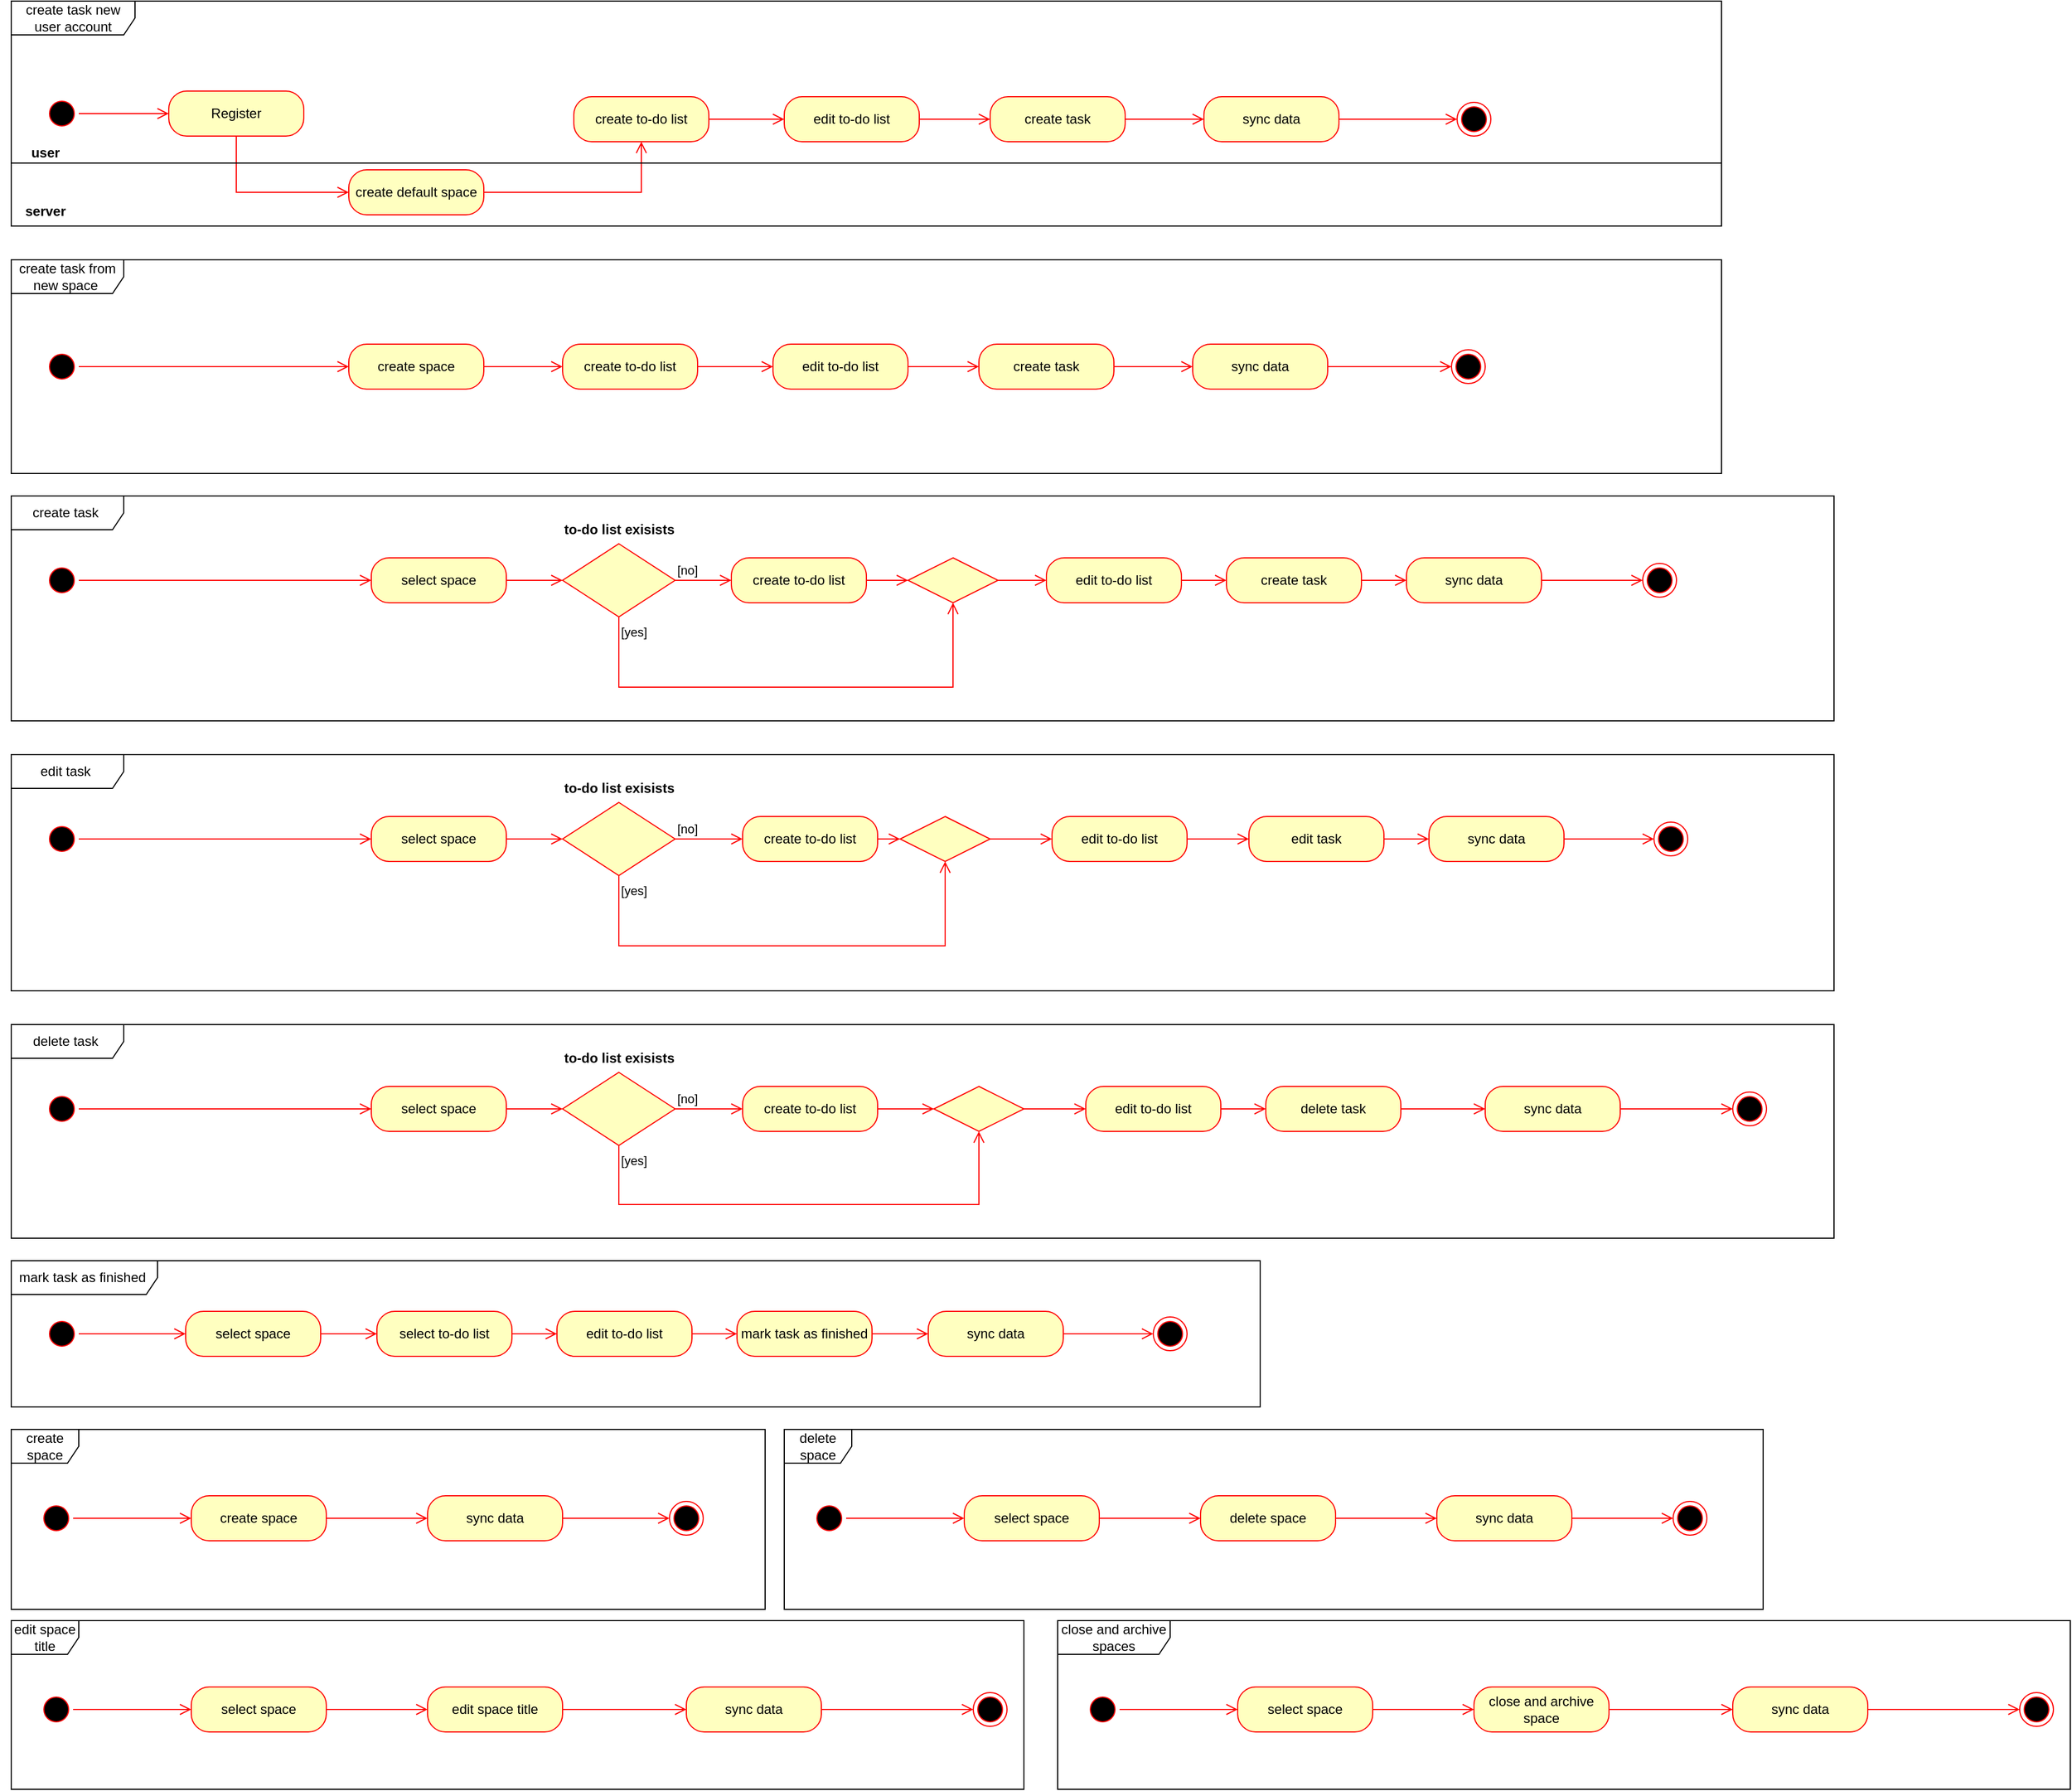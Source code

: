 <mxfile version="22.1.5" type="device">
  <diagram id="Yg31Is1OvJvXWX4YdHvi" name="Seite-2">
    <mxGraphModel dx="1660" dy="768" grid="1" gridSize="10" guides="1" tooltips="1" connect="1" arrows="1" fold="1" page="1" pageScale="1" pageWidth="2336" pageHeight="1654" math="0" shadow="0">
      <root>
        <mxCell id="0" />
        <mxCell id="1" parent="0" />
        <mxCell id="HEdpV7chVjDefoVxhcOi-1" value="" style="ellipse;html=1;shape=startState;fillColor=#000000;strokeColor=#ff0000;" vertex="1" parent="1">
          <mxGeometry x="40" y="95" width="30" height="30" as="geometry" />
        </mxCell>
        <mxCell id="HEdpV7chVjDefoVxhcOi-2" value="" style="edgeStyle=orthogonalEdgeStyle;html=1;verticalAlign=bottom;endArrow=open;endSize=8;strokeColor=#ff0000;rounded=0;" edge="1" source="HEdpV7chVjDefoVxhcOi-1" parent="1" target="HEdpV7chVjDefoVxhcOi-3">
          <mxGeometry relative="1" as="geometry">
            <mxPoint x="160" y="115" as="targetPoint" />
          </mxGeometry>
        </mxCell>
        <mxCell id="HEdpV7chVjDefoVxhcOi-3" value="Register" style="rounded=1;whiteSpace=wrap;html=1;arcSize=40;fontColor=#000000;fillColor=#ffffc0;strokeColor=#ff0000;" vertex="1" parent="1">
          <mxGeometry x="150" y="90" width="120" height="40" as="geometry" />
        </mxCell>
        <mxCell id="HEdpV7chVjDefoVxhcOi-4" value="" style="edgeStyle=orthogonalEdgeStyle;html=1;verticalAlign=bottom;endArrow=open;endSize=8;strokeColor=#ff0000;rounded=0;" edge="1" source="HEdpV7chVjDefoVxhcOi-3" parent="1" target="HEdpV7chVjDefoVxhcOi-5">
          <mxGeometry relative="1" as="geometry">
            <mxPoint x="240" y="200" as="targetPoint" />
            <Array as="points">
              <mxPoint x="210" y="180" />
            </Array>
          </mxGeometry>
        </mxCell>
        <mxCell id="HEdpV7chVjDefoVxhcOi-5" value="create default space" style="rounded=1;whiteSpace=wrap;html=1;arcSize=40;fontColor=#000000;fillColor=#ffffc0;strokeColor=#ff0000;" vertex="1" parent="1">
          <mxGeometry x="310" y="160" width="120" height="40" as="geometry" />
        </mxCell>
        <mxCell id="HEdpV7chVjDefoVxhcOi-6" value="" style="edgeStyle=orthogonalEdgeStyle;html=1;verticalAlign=bottom;endArrow=open;endSize=8;strokeColor=#ff0000;rounded=0;" edge="1" source="HEdpV7chVjDefoVxhcOi-5" parent="1" target="HEdpV7chVjDefoVxhcOi-7">
          <mxGeometry relative="1" as="geometry">
            <mxPoint x="430" y="195" as="targetPoint" />
          </mxGeometry>
        </mxCell>
        <mxCell id="HEdpV7chVjDefoVxhcOi-7" value="create to-do list" style="rounded=1;whiteSpace=wrap;html=1;arcSize=40;fontColor=#000000;fillColor=#ffffc0;strokeColor=#ff0000;" vertex="1" parent="1">
          <mxGeometry x="510" y="95" width="120" height="40" as="geometry" />
        </mxCell>
        <mxCell id="HEdpV7chVjDefoVxhcOi-8" value="" style="edgeStyle=orthogonalEdgeStyle;html=1;verticalAlign=bottom;endArrow=open;endSize=8;strokeColor=#ff0000;rounded=0;" edge="1" source="HEdpV7chVjDefoVxhcOi-7" parent="1" target="HEdpV7chVjDefoVxhcOi-9">
          <mxGeometry relative="1" as="geometry">
            <mxPoint x="670" y="115" as="targetPoint" />
          </mxGeometry>
        </mxCell>
        <mxCell id="HEdpV7chVjDefoVxhcOi-9" value="edit to-do list" style="rounded=1;whiteSpace=wrap;html=1;arcSize=40;fontColor=#000000;fillColor=#ffffc0;strokeColor=#ff0000;" vertex="1" parent="1">
          <mxGeometry x="697" y="95" width="120" height="40" as="geometry" />
        </mxCell>
        <mxCell id="HEdpV7chVjDefoVxhcOi-10" value="" style="edgeStyle=orthogonalEdgeStyle;html=1;verticalAlign=bottom;endArrow=open;endSize=8;strokeColor=#ff0000;rounded=0;" edge="1" source="HEdpV7chVjDefoVxhcOi-9" parent="1" target="HEdpV7chVjDefoVxhcOi-19">
          <mxGeometry relative="1" as="geometry">
            <mxPoint x="1000" y="115" as="targetPoint" />
          </mxGeometry>
        </mxCell>
        <mxCell id="HEdpV7chVjDefoVxhcOi-19" value="create task" style="rounded=1;whiteSpace=wrap;html=1;arcSize=40;fontColor=#000000;fillColor=#ffffc0;strokeColor=#ff0000;" vertex="1" parent="1">
          <mxGeometry x="880" y="95" width="120" height="40" as="geometry" />
        </mxCell>
        <mxCell id="HEdpV7chVjDefoVxhcOi-20" value="" style="edgeStyle=orthogonalEdgeStyle;html=1;verticalAlign=bottom;endArrow=open;endSize=8;strokeColor=#ff0000;rounded=0;" edge="1" source="HEdpV7chVjDefoVxhcOi-19" parent="1" target="HEdpV7chVjDefoVxhcOi-22">
          <mxGeometry relative="1" as="geometry">
            <mxPoint x="1040" y="350" as="targetPoint" />
          </mxGeometry>
        </mxCell>
        <mxCell id="HEdpV7chVjDefoVxhcOi-22" value="sync data" style="rounded=1;whiteSpace=wrap;html=1;arcSize=40;fontColor=#000000;fillColor=#ffffc0;strokeColor=#ff0000;" vertex="1" parent="1">
          <mxGeometry x="1070" y="95" width="120" height="40" as="geometry" />
        </mxCell>
        <mxCell id="HEdpV7chVjDefoVxhcOi-23" value="" style="edgeStyle=orthogonalEdgeStyle;html=1;verticalAlign=bottom;endArrow=open;endSize=8;strokeColor=#ff0000;rounded=0;" edge="1" source="HEdpV7chVjDefoVxhcOi-22" parent="1" target="HEdpV7chVjDefoVxhcOi-26">
          <mxGeometry relative="1" as="geometry">
            <mxPoint x="1250" y="115" as="targetPoint" />
          </mxGeometry>
        </mxCell>
        <mxCell id="HEdpV7chVjDefoVxhcOi-26" value="" style="ellipse;html=1;shape=endState;fillColor=#000000;strokeColor=#ff0000;" vertex="1" parent="1">
          <mxGeometry x="1295" y="100" width="30" height="30" as="geometry" />
        </mxCell>
        <mxCell id="HEdpV7chVjDefoVxhcOi-27" value="create task new user account" style="shape=umlFrame;whiteSpace=wrap;html=1;pointerEvents=0;width=110;height=30;" vertex="1" parent="1">
          <mxGeometry x="10" y="10" width="1520" height="200" as="geometry" />
        </mxCell>
        <mxCell id="HEdpV7chVjDefoVxhcOi-28" value="" style="ellipse;html=1;shape=startState;fillColor=#000000;strokeColor=#ff0000;" vertex="1" parent="1">
          <mxGeometry x="40" y="320" width="30" height="30" as="geometry" />
        </mxCell>
        <mxCell id="HEdpV7chVjDefoVxhcOi-29" value="" style="edgeStyle=orthogonalEdgeStyle;html=1;verticalAlign=bottom;endArrow=open;endSize=8;strokeColor=#ff0000;rounded=0;" edge="1" source="HEdpV7chVjDefoVxhcOi-28" parent="1" target="HEdpV7chVjDefoVxhcOi-32">
          <mxGeometry relative="1" as="geometry">
            <mxPoint x="140" y="335" as="targetPoint" />
          </mxGeometry>
        </mxCell>
        <mxCell id="HEdpV7chVjDefoVxhcOi-32" value="create space" style="rounded=1;whiteSpace=wrap;html=1;arcSize=40;fontColor=#000000;fillColor=#ffffc0;strokeColor=#ff0000;" vertex="1" parent="1">
          <mxGeometry x="310" y="315" width="120" height="40" as="geometry" />
        </mxCell>
        <mxCell id="HEdpV7chVjDefoVxhcOi-33" value="" style="edgeStyle=orthogonalEdgeStyle;html=1;verticalAlign=bottom;endArrow=open;endSize=8;strokeColor=#ff0000;rounded=0;" edge="1" source="HEdpV7chVjDefoVxhcOi-32" parent="1" target="HEdpV7chVjDefoVxhcOi-34">
          <mxGeometry relative="1" as="geometry">
            <mxPoint x="370" y="415" as="targetPoint" />
          </mxGeometry>
        </mxCell>
        <mxCell id="HEdpV7chVjDefoVxhcOi-34" value="create to-do list" style="rounded=1;whiteSpace=wrap;html=1;arcSize=40;fontColor=#000000;fillColor=#ffffc0;strokeColor=#ff0000;" vertex="1" parent="1">
          <mxGeometry x="500" y="315" width="120" height="40" as="geometry" />
        </mxCell>
        <mxCell id="HEdpV7chVjDefoVxhcOi-35" value="" style="edgeStyle=orthogonalEdgeStyle;html=1;verticalAlign=bottom;endArrow=open;endSize=8;strokeColor=#ff0000;rounded=0;" edge="1" parent="1" source="HEdpV7chVjDefoVxhcOi-34" target="HEdpV7chVjDefoVxhcOi-36">
          <mxGeometry relative="1" as="geometry">
            <mxPoint x="660" y="335" as="targetPoint" />
          </mxGeometry>
        </mxCell>
        <mxCell id="HEdpV7chVjDefoVxhcOi-36" value="edit to-do list" style="rounded=1;whiteSpace=wrap;html=1;arcSize=40;fontColor=#000000;fillColor=#ffffc0;strokeColor=#ff0000;" vertex="1" parent="1">
          <mxGeometry x="687" y="315" width="120" height="40" as="geometry" />
        </mxCell>
        <mxCell id="HEdpV7chVjDefoVxhcOi-37" value="" style="edgeStyle=orthogonalEdgeStyle;html=1;verticalAlign=bottom;endArrow=open;endSize=8;strokeColor=#ff0000;rounded=0;" edge="1" parent="1" source="HEdpV7chVjDefoVxhcOi-36" target="HEdpV7chVjDefoVxhcOi-38">
          <mxGeometry relative="1" as="geometry">
            <mxPoint x="990" y="335" as="targetPoint" />
          </mxGeometry>
        </mxCell>
        <mxCell id="HEdpV7chVjDefoVxhcOi-38" value="create task" style="rounded=1;whiteSpace=wrap;html=1;arcSize=40;fontColor=#000000;fillColor=#ffffc0;strokeColor=#ff0000;" vertex="1" parent="1">
          <mxGeometry x="870" y="315" width="120" height="40" as="geometry" />
        </mxCell>
        <mxCell id="HEdpV7chVjDefoVxhcOi-39" value="" style="edgeStyle=orthogonalEdgeStyle;html=1;verticalAlign=bottom;endArrow=open;endSize=8;strokeColor=#ff0000;rounded=0;" edge="1" parent="1" source="HEdpV7chVjDefoVxhcOi-38" target="HEdpV7chVjDefoVxhcOi-40">
          <mxGeometry relative="1" as="geometry">
            <mxPoint x="1030" y="570" as="targetPoint" />
          </mxGeometry>
        </mxCell>
        <mxCell id="HEdpV7chVjDefoVxhcOi-40" value="sync data" style="rounded=1;whiteSpace=wrap;html=1;arcSize=40;fontColor=#000000;fillColor=#ffffc0;strokeColor=#ff0000;" vertex="1" parent="1">
          <mxGeometry x="1060" y="315" width="120" height="40" as="geometry" />
        </mxCell>
        <mxCell id="HEdpV7chVjDefoVxhcOi-41" value="" style="edgeStyle=orthogonalEdgeStyle;html=1;verticalAlign=bottom;endArrow=open;endSize=8;strokeColor=#ff0000;rounded=0;" edge="1" parent="1" source="HEdpV7chVjDefoVxhcOi-40" target="HEdpV7chVjDefoVxhcOi-44">
          <mxGeometry relative="1" as="geometry">
            <mxPoint x="1240" y="335" as="targetPoint" />
          </mxGeometry>
        </mxCell>
        <mxCell id="HEdpV7chVjDefoVxhcOi-44" value="" style="ellipse;html=1;shape=endState;fillColor=#000000;strokeColor=#ff0000;" vertex="1" parent="1">
          <mxGeometry x="1290" y="320" width="30" height="30" as="geometry" />
        </mxCell>
        <mxCell id="HEdpV7chVjDefoVxhcOi-45" value="create task from new space&amp;nbsp;" style="shape=umlFrame;whiteSpace=wrap;html=1;pointerEvents=0;width=100;height=30;" vertex="1" parent="1">
          <mxGeometry x="10" y="240" width="1520" height="190" as="geometry" />
        </mxCell>
        <mxCell id="HEdpV7chVjDefoVxhcOi-46" value="" style="ellipse;html=1;shape=startState;fillColor=#000000;strokeColor=#ff0000;" vertex="1" parent="1">
          <mxGeometry x="40" y="510" width="30" height="30" as="geometry" />
        </mxCell>
        <mxCell id="HEdpV7chVjDefoVxhcOi-47" value="" style="edgeStyle=orthogonalEdgeStyle;html=1;verticalAlign=bottom;endArrow=open;endSize=8;strokeColor=#ff0000;rounded=0;" edge="1" source="HEdpV7chVjDefoVxhcOi-46" parent="1" target="HEdpV7chVjDefoVxhcOi-50">
          <mxGeometry relative="1" as="geometry">
            <mxPoint x="140" y="525" as="targetPoint" />
          </mxGeometry>
        </mxCell>
        <mxCell id="HEdpV7chVjDefoVxhcOi-50" value="select space" style="rounded=1;whiteSpace=wrap;html=1;arcSize=40;fontColor=#000000;fillColor=#ffffc0;strokeColor=#ff0000;" vertex="1" parent="1">
          <mxGeometry x="330" y="505" width="120" height="40" as="geometry" />
        </mxCell>
        <mxCell id="HEdpV7chVjDefoVxhcOi-51" value="" style="edgeStyle=orthogonalEdgeStyle;html=1;verticalAlign=bottom;endArrow=open;endSize=8;strokeColor=#ff0000;rounded=0;" edge="1" source="HEdpV7chVjDefoVxhcOi-50" parent="1" target="HEdpV7chVjDefoVxhcOi-54">
          <mxGeometry relative="1" as="geometry">
            <mxPoint x="470" y="600" as="targetPoint" />
          </mxGeometry>
        </mxCell>
        <mxCell id="HEdpV7chVjDefoVxhcOi-54" value="" style="rhombus;whiteSpace=wrap;html=1;fontColor=#000000;fillColor=#ffffc0;strokeColor=#ff0000;" vertex="1" parent="1">
          <mxGeometry x="500" y="492.5" width="100" height="65" as="geometry" />
        </mxCell>
        <mxCell id="HEdpV7chVjDefoVxhcOi-55" value="[no]" style="edgeStyle=orthogonalEdgeStyle;html=1;align=left;verticalAlign=bottom;endArrow=open;endSize=8;strokeColor=#ff0000;rounded=0;" edge="1" source="HEdpV7chVjDefoVxhcOi-54" parent="1" target="HEdpV7chVjDefoVxhcOi-57">
          <mxGeometry x="-1" relative="1" as="geometry">
            <mxPoint x="790" y="542.5" as="targetPoint" />
          </mxGeometry>
        </mxCell>
        <mxCell id="HEdpV7chVjDefoVxhcOi-56" value="[yes]" style="edgeStyle=orthogonalEdgeStyle;html=1;align=left;verticalAlign=top;endArrow=open;endSize=8;strokeColor=#ff0000;rounded=0;" edge="1" source="HEdpV7chVjDefoVxhcOi-54" parent="1" target="HEdpV7chVjDefoVxhcOi-257">
          <mxGeometry x="-1" relative="1" as="geometry">
            <mxPoint x="560" y="690" as="targetPoint" />
            <Array as="points">
              <mxPoint x="550" y="620" />
              <mxPoint x="847" y="620" />
            </Array>
          </mxGeometry>
        </mxCell>
        <mxCell id="HEdpV7chVjDefoVxhcOi-57" value="create to-do list" style="rounded=1;whiteSpace=wrap;html=1;arcSize=40;fontColor=#000000;fillColor=#ffffc0;strokeColor=#ff0000;" vertex="1" parent="1">
          <mxGeometry x="650" y="505" width="120" height="40" as="geometry" />
        </mxCell>
        <mxCell id="HEdpV7chVjDefoVxhcOi-58" value="" style="edgeStyle=orthogonalEdgeStyle;html=1;verticalAlign=bottom;endArrow=open;endSize=8;strokeColor=#ff0000;rounded=0;" edge="1" source="HEdpV7chVjDefoVxhcOi-57" parent="1" target="HEdpV7chVjDefoVxhcOi-257">
          <mxGeometry relative="1" as="geometry">
            <mxPoint x="900" y="612.5" as="targetPoint" />
          </mxGeometry>
        </mxCell>
        <mxCell id="HEdpV7chVjDefoVxhcOi-59" value="edit to-do list" style="rounded=1;whiteSpace=wrap;html=1;arcSize=40;fontColor=#000000;fillColor=#ffffc0;strokeColor=#ff0000;" vertex="1" parent="1">
          <mxGeometry x="930" y="505" width="120" height="40" as="geometry" />
        </mxCell>
        <mxCell id="HEdpV7chVjDefoVxhcOi-60" value="" style="edgeStyle=orthogonalEdgeStyle;html=1;verticalAlign=bottom;endArrow=open;endSize=8;strokeColor=#ff0000;rounded=0;" edge="1" parent="1" source="HEdpV7chVjDefoVxhcOi-59" target="HEdpV7chVjDefoVxhcOi-61">
          <mxGeometry relative="1" as="geometry">
            <mxPoint x="1133" y="525" as="targetPoint" />
          </mxGeometry>
        </mxCell>
        <mxCell id="HEdpV7chVjDefoVxhcOi-61" value="create task" style="rounded=1;whiteSpace=wrap;html=1;arcSize=40;fontColor=#000000;fillColor=#ffffc0;strokeColor=#ff0000;" vertex="1" parent="1">
          <mxGeometry x="1090" y="505" width="120" height="40" as="geometry" />
        </mxCell>
        <mxCell id="HEdpV7chVjDefoVxhcOi-62" value="" style="edgeStyle=orthogonalEdgeStyle;html=1;verticalAlign=bottom;endArrow=open;endSize=8;strokeColor=#ff0000;rounded=0;" edge="1" parent="1" source="HEdpV7chVjDefoVxhcOi-61" target="HEdpV7chVjDefoVxhcOi-63">
          <mxGeometry relative="1" as="geometry">
            <mxPoint x="1140" y="525" as="targetPoint" />
          </mxGeometry>
        </mxCell>
        <mxCell id="HEdpV7chVjDefoVxhcOi-63" value="sync data" style="rounded=1;whiteSpace=wrap;html=1;arcSize=40;fontColor=#000000;fillColor=#ffffc0;strokeColor=#ff0000;" vertex="1" parent="1">
          <mxGeometry x="1250" y="505" width="120" height="40" as="geometry" />
        </mxCell>
        <mxCell id="HEdpV7chVjDefoVxhcOi-64" value="" style="edgeStyle=orthogonalEdgeStyle;html=1;verticalAlign=bottom;endArrow=open;endSize=8;strokeColor=#ff0000;rounded=0;" edge="1" parent="1" source="HEdpV7chVjDefoVxhcOi-63" target="HEdpV7chVjDefoVxhcOi-67">
          <mxGeometry relative="1" as="geometry">
            <mxPoint x="1420" y="525" as="targetPoint" />
          </mxGeometry>
        </mxCell>
        <mxCell id="HEdpV7chVjDefoVxhcOi-67" value="" style="ellipse;html=1;shape=endState;fillColor=#000000;strokeColor=#ff0000;" vertex="1" parent="1">
          <mxGeometry x="1460" y="510" width="30" height="30" as="geometry" />
        </mxCell>
        <mxCell id="HEdpV7chVjDefoVxhcOi-76" value="create task&amp;nbsp;" style="shape=umlFrame;whiteSpace=wrap;html=1;pointerEvents=0;width=100;height=30;" vertex="1" parent="1">
          <mxGeometry x="10" y="450" width="1620" height="200" as="geometry" />
        </mxCell>
        <mxCell id="HEdpV7chVjDefoVxhcOi-104" value="" style="ellipse;html=1;shape=startState;fillColor=#000000;strokeColor=#ff0000;" vertex="1" parent="1">
          <mxGeometry x="40" y="740" width="30" height="30" as="geometry" />
        </mxCell>
        <mxCell id="HEdpV7chVjDefoVxhcOi-105" value="" style="edgeStyle=orthogonalEdgeStyle;html=1;verticalAlign=bottom;endArrow=open;endSize=8;strokeColor=#ff0000;rounded=0;" edge="1" parent="1" source="HEdpV7chVjDefoVxhcOi-104" target="HEdpV7chVjDefoVxhcOi-108">
          <mxGeometry relative="1" as="geometry">
            <mxPoint x="140" y="755" as="targetPoint" />
          </mxGeometry>
        </mxCell>
        <mxCell id="HEdpV7chVjDefoVxhcOi-108" value="select space" style="rounded=1;whiteSpace=wrap;html=1;arcSize=40;fontColor=#000000;fillColor=#ffffc0;strokeColor=#ff0000;" vertex="1" parent="1">
          <mxGeometry x="330" y="735" width="120" height="40" as="geometry" />
        </mxCell>
        <mxCell id="HEdpV7chVjDefoVxhcOi-109" value="" style="edgeStyle=orthogonalEdgeStyle;html=1;verticalAlign=bottom;endArrow=open;endSize=8;strokeColor=#ff0000;rounded=0;" edge="1" parent="1" source="HEdpV7chVjDefoVxhcOi-108" target="HEdpV7chVjDefoVxhcOi-110">
          <mxGeometry relative="1" as="geometry">
            <mxPoint x="470" y="830" as="targetPoint" />
          </mxGeometry>
        </mxCell>
        <mxCell id="HEdpV7chVjDefoVxhcOi-110" value="" style="rhombus;whiteSpace=wrap;html=1;fontColor=#000000;fillColor=#ffffc0;strokeColor=#ff0000;" vertex="1" parent="1">
          <mxGeometry x="500" y="722.5" width="100" height="65" as="geometry" />
        </mxCell>
        <mxCell id="HEdpV7chVjDefoVxhcOi-111" value="[no]" style="edgeStyle=orthogonalEdgeStyle;html=1;align=left;verticalAlign=bottom;endArrow=open;endSize=8;strokeColor=#ff0000;rounded=0;" edge="1" parent="1" source="HEdpV7chVjDefoVxhcOi-110" target="HEdpV7chVjDefoVxhcOi-113">
          <mxGeometry x="-1" relative="1" as="geometry">
            <mxPoint x="790" y="772.5" as="targetPoint" />
          </mxGeometry>
        </mxCell>
        <mxCell id="HEdpV7chVjDefoVxhcOi-112" value="[yes]" style="edgeStyle=orthogonalEdgeStyle;html=1;align=left;verticalAlign=top;endArrow=open;endSize=8;strokeColor=#ff0000;rounded=0;" edge="1" parent="1" source="HEdpV7chVjDefoVxhcOi-110" target="HEdpV7chVjDefoVxhcOi-256">
          <mxGeometry x="-1" relative="1" as="geometry">
            <mxPoint x="830" y="870" as="targetPoint" />
            <Array as="points">
              <mxPoint x="550" y="850" />
              <mxPoint x="840" y="850" />
            </Array>
          </mxGeometry>
        </mxCell>
        <mxCell id="HEdpV7chVjDefoVxhcOi-113" value="create to-do list" style="rounded=1;whiteSpace=wrap;html=1;arcSize=40;fontColor=#000000;fillColor=#ffffc0;strokeColor=#ff0000;" vertex="1" parent="1">
          <mxGeometry x="660" y="735" width="120" height="40" as="geometry" />
        </mxCell>
        <mxCell id="HEdpV7chVjDefoVxhcOi-114" value="" style="edgeStyle=orthogonalEdgeStyle;html=1;verticalAlign=bottom;endArrow=open;endSize=8;strokeColor=#ff0000;rounded=0;" edge="1" parent="1" source="HEdpV7chVjDefoVxhcOi-113" target="HEdpV7chVjDefoVxhcOi-256">
          <mxGeometry relative="1" as="geometry">
            <mxPoint x="900" y="842.5" as="targetPoint" />
          </mxGeometry>
        </mxCell>
        <mxCell id="HEdpV7chVjDefoVxhcOi-115" value="edit to-do list" style="rounded=1;whiteSpace=wrap;html=1;arcSize=40;fontColor=#000000;fillColor=#ffffc0;strokeColor=#ff0000;" vertex="1" parent="1">
          <mxGeometry x="935" y="735" width="120" height="40" as="geometry" />
        </mxCell>
        <mxCell id="HEdpV7chVjDefoVxhcOi-116" value="" style="edgeStyle=orthogonalEdgeStyle;html=1;verticalAlign=bottom;endArrow=open;endSize=8;strokeColor=#ff0000;rounded=0;" edge="1" parent="1" source="HEdpV7chVjDefoVxhcOi-115" target="HEdpV7chVjDefoVxhcOi-117">
          <mxGeometry relative="1" as="geometry">
            <mxPoint x="1133" y="755" as="targetPoint" />
          </mxGeometry>
        </mxCell>
        <mxCell id="HEdpV7chVjDefoVxhcOi-117" value="edit task" style="rounded=1;whiteSpace=wrap;html=1;arcSize=40;fontColor=#000000;fillColor=#ffffc0;strokeColor=#ff0000;" vertex="1" parent="1">
          <mxGeometry x="1110" y="735" width="120" height="40" as="geometry" />
        </mxCell>
        <mxCell id="HEdpV7chVjDefoVxhcOi-118" value="" style="edgeStyle=orthogonalEdgeStyle;html=1;verticalAlign=bottom;endArrow=open;endSize=8;strokeColor=#ff0000;rounded=0;" edge="1" parent="1" source="HEdpV7chVjDefoVxhcOi-117" target="HEdpV7chVjDefoVxhcOi-119">
          <mxGeometry relative="1" as="geometry">
            <mxPoint x="1140" y="755" as="targetPoint" />
          </mxGeometry>
        </mxCell>
        <mxCell id="HEdpV7chVjDefoVxhcOi-119" value="sync data" style="rounded=1;whiteSpace=wrap;html=1;arcSize=40;fontColor=#000000;fillColor=#ffffc0;strokeColor=#ff0000;" vertex="1" parent="1">
          <mxGeometry x="1270" y="735" width="120" height="40" as="geometry" />
        </mxCell>
        <mxCell id="HEdpV7chVjDefoVxhcOi-120" value="" style="edgeStyle=orthogonalEdgeStyle;html=1;verticalAlign=bottom;endArrow=open;endSize=8;strokeColor=#ff0000;rounded=0;" edge="1" parent="1" source="HEdpV7chVjDefoVxhcOi-119" target="HEdpV7chVjDefoVxhcOi-123">
          <mxGeometry relative="1" as="geometry">
            <mxPoint x="1420" y="755" as="targetPoint" />
          </mxGeometry>
        </mxCell>
        <mxCell id="HEdpV7chVjDefoVxhcOi-123" value="" style="ellipse;html=1;shape=endState;fillColor=#000000;strokeColor=#ff0000;" vertex="1" parent="1">
          <mxGeometry x="1470" y="740" width="30" height="30" as="geometry" />
        </mxCell>
        <mxCell id="HEdpV7chVjDefoVxhcOi-127" value="" style="edgeStyle=orthogonalEdgeStyle;html=1;verticalAlign=bottom;endArrow=open;endSize=8;strokeColor=#ff0000;rounded=0;" edge="1" parent="1" source="HEdpV7chVjDefoVxhcOi-256" target="HEdpV7chVjDefoVxhcOi-115">
          <mxGeometry relative="1" as="geometry">
            <mxPoint x="990" y="870" as="targetPoint" />
            <mxPoint x="950" y="870" as="sourcePoint" />
          </mxGeometry>
        </mxCell>
        <mxCell id="HEdpV7chVjDefoVxhcOi-130" value="edit task&amp;nbsp;" style="shape=umlFrame;whiteSpace=wrap;html=1;pointerEvents=0;width=100;height=30;" vertex="1" parent="1">
          <mxGeometry x="10" y="680" width="1620" height="210" as="geometry" />
        </mxCell>
        <mxCell id="HEdpV7chVjDefoVxhcOi-131" value="" style="ellipse;html=1;shape=startState;fillColor=#000000;strokeColor=#ff0000;" vertex="1" parent="1">
          <mxGeometry x="40" y="980" width="30" height="30" as="geometry" />
        </mxCell>
        <mxCell id="HEdpV7chVjDefoVxhcOi-132" value="" style="edgeStyle=orthogonalEdgeStyle;html=1;verticalAlign=bottom;endArrow=open;endSize=8;strokeColor=#ff0000;rounded=0;" edge="1" parent="1" source="HEdpV7chVjDefoVxhcOi-131" target="HEdpV7chVjDefoVxhcOi-135">
          <mxGeometry relative="1" as="geometry">
            <mxPoint x="140" y="995" as="targetPoint" />
          </mxGeometry>
        </mxCell>
        <mxCell id="HEdpV7chVjDefoVxhcOi-135" value="select space" style="rounded=1;whiteSpace=wrap;html=1;arcSize=40;fontColor=#000000;fillColor=#ffffc0;strokeColor=#ff0000;" vertex="1" parent="1">
          <mxGeometry x="330" y="975" width="120" height="40" as="geometry" />
        </mxCell>
        <mxCell id="HEdpV7chVjDefoVxhcOi-136" value="" style="edgeStyle=orthogonalEdgeStyle;html=1;verticalAlign=bottom;endArrow=open;endSize=8;strokeColor=#ff0000;rounded=0;" edge="1" parent="1" source="HEdpV7chVjDefoVxhcOi-135" target="HEdpV7chVjDefoVxhcOi-137">
          <mxGeometry relative="1" as="geometry">
            <mxPoint x="470" y="1070" as="targetPoint" />
          </mxGeometry>
        </mxCell>
        <mxCell id="HEdpV7chVjDefoVxhcOi-137" value="" style="rhombus;whiteSpace=wrap;html=1;fontColor=#000000;fillColor=#ffffc0;strokeColor=#ff0000;" vertex="1" parent="1">
          <mxGeometry x="500" y="962.5" width="100" height="65" as="geometry" />
        </mxCell>
        <mxCell id="HEdpV7chVjDefoVxhcOi-138" value="[no]" style="edgeStyle=orthogonalEdgeStyle;html=1;align=left;verticalAlign=bottom;endArrow=open;endSize=8;strokeColor=#ff0000;rounded=0;" edge="1" parent="1" source="HEdpV7chVjDefoVxhcOi-137" target="HEdpV7chVjDefoVxhcOi-140">
          <mxGeometry x="-1" relative="1" as="geometry">
            <mxPoint x="790" y="1012.5" as="targetPoint" />
          </mxGeometry>
        </mxCell>
        <mxCell id="HEdpV7chVjDefoVxhcOi-139" value="[yes]" style="edgeStyle=orthogonalEdgeStyle;html=1;align=left;verticalAlign=top;endArrow=open;endSize=8;strokeColor=#ff0000;rounded=0;" edge="1" parent="1" source="HEdpV7chVjDefoVxhcOi-137" target="HEdpV7chVjDefoVxhcOi-254">
          <mxGeometry x="-1" relative="1" as="geometry">
            <mxPoint x="830" y="1110" as="targetPoint" />
            <Array as="points">
              <mxPoint x="550" y="1080" />
              <mxPoint x="870" y="1080" />
            </Array>
          </mxGeometry>
        </mxCell>
        <mxCell id="HEdpV7chVjDefoVxhcOi-140" value="create to-do list" style="rounded=1;whiteSpace=wrap;html=1;arcSize=40;fontColor=#000000;fillColor=#ffffc0;strokeColor=#ff0000;" vertex="1" parent="1">
          <mxGeometry x="660" y="975" width="120" height="40" as="geometry" />
        </mxCell>
        <mxCell id="HEdpV7chVjDefoVxhcOi-141" value="" style="edgeStyle=orthogonalEdgeStyle;html=1;verticalAlign=bottom;endArrow=open;endSize=8;strokeColor=#ff0000;rounded=0;" edge="1" parent="1" source="HEdpV7chVjDefoVxhcOi-140" target="HEdpV7chVjDefoVxhcOi-254">
          <mxGeometry relative="1" as="geometry">
            <mxPoint x="900" y="1082.5" as="targetPoint" />
          </mxGeometry>
        </mxCell>
        <mxCell id="HEdpV7chVjDefoVxhcOi-142" value="edit to-do list" style="rounded=1;whiteSpace=wrap;html=1;arcSize=40;fontColor=#000000;fillColor=#ffffc0;strokeColor=#ff0000;" vertex="1" parent="1">
          <mxGeometry x="965" y="975" width="120" height="40" as="geometry" />
        </mxCell>
        <mxCell id="HEdpV7chVjDefoVxhcOi-143" value="" style="edgeStyle=orthogonalEdgeStyle;html=1;verticalAlign=bottom;endArrow=open;endSize=8;strokeColor=#ff0000;rounded=0;" edge="1" parent="1" source="HEdpV7chVjDefoVxhcOi-142" target="HEdpV7chVjDefoVxhcOi-144">
          <mxGeometry relative="1" as="geometry">
            <mxPoint x="1268" y="995" as="targetPoint" />
          </mxGeometry>
        </mxCell>
        <mxCell id="HEdpV7chVjDefoVxhcOi-144" value="delete task" style="rounded=1;whiteSpace=wrap;html=1;arcSize=40;fontColor=#000000;fillColor=#ffffc0;strokeColor=#ff0000;" vertex="1" parent="1">
          <mxGeometry x="1125" y="975" width="120" height="40" as="geometry" />
        </mxCell>
        <mxCell id="HEdpV7chVjDefoVxhcOi-145" value="" style="edgeStyle=orthogonalEdgeStyle;html=1;verticalAlign=bottom;endArrow=open;endSize=8;strokeColor=#ff0000;rounded=0;" edge="1" parent="1" source="HEdpV7chVjDefoVxhcOi-144" target="HEdpV7chVjDefoVxhcOi-146">
          <mxGeometry relative="1" as="geometry">
            <mxPoint x="1210" y="995" as="targetPoint" />
          </mxGeometry>
        </mxCell>
        <mxCell id="HEdpV7chVjDefoVxhcOi-146" value="sync data" style="rounded=1;whiteSpace=wrap;html=1;arcSize=40;fontColor=#000000;fillColor=#ffffc0;strokeColor=#ff0000;" vertex="1" parent="1">
          <mxGeometry x="1320" y="975" width="120" height="40" as="geometry" />
        </mxCell>
        <mxCell id="HEdpV7chVjDefoVxhcOi-147" value="" style="edgeStyle=orthogonalEdgeStyle;html=1;verticalAlign=bottom;endArrow=open;endSize=8;strokeColor=#ff0000;rounded=0;" edge="1" parent="1" source="HEdpV7chVjDefoVxhcOi-146" target="HEdpV7chVjDefoVxhcOi-150">
          <mxGeometry relative="1" as="geometry">
            <mxPoint x="1490" y="995" as="targetPoint" />
          </mxGeometry>
        </mxCell>
        <mxCell id="HEdpV7chVjDefoVxhcOi-150" value="" style="ellipse;html=1;shape=endState;fillColor=#000000;strokeColor=#ff0000;" vertex="1" parent="1">
          <mxGeometry x="1540" y="980" width="30" height="30" as="geometry" />
        </mxCell>
        <mxCell id="HEdpV7chVjDefoVxhcOi-157" value="delete task&amp;nbsp;" style="shape=umlFrame;whiteSpace=wrap;html=1;pointerEvents=0;width=100;height=30;" vertex="1" parent="1">
          <mxGeometry x="10" y="920" width="1620" height="190" as="geometry" />
        </mxCell>
        <mxCell id="HEdpV7chVjDefoVxhcOi-158" value="" style="ellipse;html=1;shape=startState;fillColor=#000000;strokeColor=#ff0000;" vertex="1" parent="1">
          <mxGeometry x="40" y="1180" width="30" height="30" as="geometry" />
        </mxCell>
        <mxCell id="HEdpV7chVjDefoVxhcOi-159" value="" style="edgeStyle=orthogonalEdgeStyle;html=1;verticalAlign=bottom;endArrow=open;endSize=8;strokeColor=#ff0000;rounded=0;" edge="1" parent="1" source="HEdpV7chVjDefoVxhcOi-158" target="HEdpV7chVjDefoVxhcOi-162">
          <mxGeometry relative="1" as="geometry">
            <mxPoint x="140" y="1195" as="targetPoint" />
          </mxGeometry>
        </mxCell>
        <mxCell id="HEdpV7chVjDefoVxhcOi-162" value="select space" style="rounded=1;whiteSpace=wrap;html=1;arcSize=40;fontColor=#000000;fillColor=#ffffc0;strokeColor=#ff0000;" vertex="1" parent="1">
          <mxGeometry x="165" y="1175" width="120" height="40" as="geometry" />
        </mxCell>
        <mxCell id="HEdpV7chVjDefoVxhcOi-163" value="" style="edgeStyle=orthogonalEdgeStyle;html=1;verticalAlign=bottom;endArrow=open;endSize=8;strokeColor=#ff0000;rounded=0;" edge="1" parent="1" source="HEdpV7chVjDefoVxhcOi-162" target="HEdpV7chVjDefoVxhcOi-185">
          <mxGeometry relative="1" as="geometry">
            <mxPoint x="335" y="1195" as="targetPoint" />
          </mxGeometry>
        </mxCell>
        <mxCell id="HEdpV7chVjDefoVxhcOi-173" value="sync data" style="rounded=1;whiteSpace=wrap;html=1;arcSize=40;fontColor=#000000;fillColor=#ffffc0;strokeColor=#ff0000;" vertex="1" parent="1">
          <mxGeometry x="825" y="1175" width="120" height="40" as="geometry" />
        </mxCell>
        <mxCell id="HEdpV7chVjDefoVxhcOi-174" value="" style="edgeStyle=orthogonalEdgeStyle;html=1;verticalAlign=bottom;endArrow=open;endSize=8;strokeColor=#ff0000;rounded=0;" edge="1" parent="1" source="HEdpV7chVjDefoVxhcOi-173" target="HEdpV7chVjDefoVxhcOi-177">
          <mxGeometry relative="1" as="geometry">
            <mxPoint x="1005" y="1195" as="targetPoint" />
          </mxGeometry>
        </mxCell>
        <mxCell id="HEdpV7chVjDefoVxhcOi-177" value="" style="ellipse;html=1;shape=endState;fillColor=#000000;strokeColor=#ff0000;" vertex="1" parent="1">
          <mxGeometry x="1025" y="1180" width="30" height="30" as="geometry" />
        </mxCell>
        <mxCell id="HEdpV7chVjDefoVxhcOi-179" value="" style="edgeStyle=orthogonalEdgeStyle;html=1;verticalAlign=bottom;endArrow=open;endSize=8;strokeColor=#ff0000;rounded=0;" edge="1" parent="1" source="HEdpV7chVjDefoVxhcOi-182" target="HEdpV7chVjDefoVxhcOi-173">
          <mxGeometry relative="1" as="geometry">
            <mxPoint x="715" y="975" as="targetPoint" />
            <mxPoint x="1055" y="1195" as="sourcePoint" />
          </mxGeometry>
        </mxCell>
        <mxCell id="HEdpV7chVjDefoVxhcOi-180" value="edit to-do list" style="rounded=1;whiteSpace=wrap;html=1;arcSize=40;fontColor=#000000;fillColor=#ffffc0;strokeColor=#ff0000;" vertex="1" parent="1">
          <mxGeometry x="495" y="1175" width="120" height="40" as="geometry" />
        </mxCell>
        <mxCell id="HEdpV7chVjDefoVxhcOi-181" value="" style="edgeStyle=orthogonalEdgeStyle;html=1;verticalAlign=bottom;endArrow=open;endSize=8;strokeColor=#ff0000;rounded=0;" edge="1" parent="1" source="HEdpV7chVjDefoVxhcOi-180" target="HEdpV7chVjDefoVxhcOi-182">
          <mxGeometry relative="1" as="geometry">
            <mxPoint x="968" y="1310" as="targetPoint" />
          </mxGeometry>
        </mxCell>
        <mxCell id="HEdpV7chVjDefoVxhcOi-182" value="mark task as finished" style="rounded=1;whiteSpace=wrap;html=1;arcSize=40;fontColor=#000000;fillColor=#ffffc0;strokeColor=#ff0000;" vertex="1" parent="1">
          <mxGeometry x="655" y="1175" width="120" height="40" as="geometry" />
        </mxCell>
        <mxCell id="HEdpV7chVjDefoVxhcOi-184" value="mark task as finished&amp;nbsp;" style="shape=umlFrame;whiteSpace=wrap;html=1;pointerEvents=0;width=130;height=30;" vertex="1" parent="1">
          <mxGeometry x="10" y="1130" width="1110" height="130" as="geometry" />
        </mxCell>
        <mxCell id="HEdpV7chVjDefoVxhcOi-185" value="select to-do list" style="rounded=1;whiteSpace=wrap;html=1;arcSize=40;fontColor=#000000;fillColor=#ffffc0;strokeColor=#ff0000;" vertex="1" parent="1">
          <mxGeometry x="335" y="1175" width="120" height="40" as="geometry" />
        </mxCell>
        <mxCell id="HEdpV7chVjDefoVxhcOi-186" value="" style="line;strokeWidth=1;fillColor=none;align=left;verticalAlign=middle;spacingTop=-1;spacingLeft=3;spacingRight=3;rotatable=0;labelPosition=right;points=[];portConstraint=eastwest;strokeColor=inherit;" vertex="1" parent="1">
          <mxGeometry x="10" y="150" width="1520" height="8" as="geometry" />
        </mxCell>
        <mxCell id="HEdpV7chVjDefoVxhcOi-187" value="user" style="text;align=center;fontStyle=1;verticalAlign=middle;spacingLeft=3;spacingRight=3;strokeColor=none;rotatable=0;points=[[0,0.5],[1,0.5]];portConstraint=eastwest;html=1;" vertex="1" parent="1">
          <mxGeometry y="132" width="80" height="26" as="geometry" />
        </mxCell>
        <mxCell id="HEdpV7chVjDefoVxhcOi-188" value="server" style="text;align=center;fontStyle=1;verticalAlign=middle;spacingLeft=3;spacingRight=3;strokeColor=none;rotatable=0;points=[[0,0.5],[1,0.5]];portConstraint=eastwest;html=1;" vertex="1" parent="1">
          <mxGeometry y="184" width="80" height="26" as="geometry" />
        </mxCell>
        <mxCell id="HEdpV7chVjDefoVxhcOi-189" value="" style="edgeStyle=orthogonalEdgeStyle;html=1;verticalAlign=bottom;endArrow=open;endSize=8;strokeColor=#ff0000;rounded=0;" edge="1" parent="1" source="HEdpV7chVjDefoVxhcOi-185" target="HEdpV7chVjDefoVxhcOi-180">
          <mxGeometry relative="1" as="geometry">
            <mxPoint x="345" y="1205" as="targetPoint" />
            <mxPoint x="295" y="1205" as="sourcePoint" />
          </mxGeometry>
        </mxCell>
        <mxCell id="HEdpV7chVjDefoVxhcOi-191" value="" style="ellipse;html=1;shape=startState;fillColor=#000000;strokeColor=#ff0000;" vertex="1" parent="1">
          <mxGeometry x="35" y="1344" width="30" height="30" as="geometry" />
        </mxCell>
        <mxCell id="HEdpV7chVjDefoVxhcOi-192" value="" style="edgeStyle=orthogonalEdgeStyle;html=1;verticalAlign=bottom;endArrow=open;endSize=8;strokeColor=#ff0000;rounded=0;" edge="1" source="HEdpV7chVjDefoVxhcOi-191" parent="1" target="HEdpV7chVjDefoVxhcOi-195">
          <mxGeometry relative="1" as="geometry">
            <mxPoint x="165" y="1359" as="targetPoint" />
          </mxGeometry>
        </mxCell>
        <mxCell id="HEdpV7chVjDefoVxhcOi-195" value="create space" style="rounded=1;whiteSpace=wrap;html=1;arcSize=40;fontColor=#000000;fillColor=#ffffc0;strokeColor=#ff0000;" vertex="1" parent="1">
          <mxGeometry x="170" y="1339" width="120" height="40" as="geometry" />
        </mxCell>
        <mxCell id="HEdpV7chVjDefoVxhcOi-196" value="" style="edgeStyle=orthogonalEdgeStyle;html=1;verticalAlign=bottom;endArrow=open;endSize=8;strokeColor=#ff0000;rounded=0;" edge="1" source="HEdpV7chVjDefoVxhcOi-195" parent="1" target="HEdpV7chVjDefoVxhcOi-197">
          <mxGeometry relative="1" as="geometry">
            <mxPoint x="260" y="1390" as="targetPoint" />
          </mxGeometry>
        </mxCell>
        <mxCell id="HEdpV7chVjDefoVxhcOi-197" value="sync data" style="rounded=1;whiteSpace=wrap;html=1;arcSize=40;fontColor=#000000;fillColor=#ffffc0;strokeColor=#ff0000;" vertex="1" parent="1">
          <mxGeometry x="380" y="1339" width="120" height="40" as="geometry" />
        </mxCell>
        <mxCell id="HEdpV7chVjDefoVxhcOi-198" value="" style="edgeStyle=orthogonalEdgeStyle;html=1;verticalAlign=bottom;endArrow=open;endSize=8;strokeColor=#ff0000;rounded=0;" edge="1" parent="1" source="HEdpV7chVjDefoVxhcOi-197" target="HEdpV7chVjDefoVxhcOi-201">
          <mxGeometry relative="1" as="geometry">
            <mxPoint x="560" y="1359" as="targetPoint" />
          </mxGeometry>
        </mxCell>
        <mxCell id="HEdpV7chVjDefoVxhcOi-201" value="" style="ellipse;html=1;shape=endState;fillColor=#000000;strokeColor=#ff0000;" vertex="1" parent="1">
          <mxGeometry x="595" y="1344" width="30" height="30" as="geometry" />
        </mxCell>
        <mxCell id="HEdpV7chVjDefoVxhcOi-202" value="create space" style="shape=umlFrame;whiteSpace=wrap;html=1;pointerEvents=0;" vertex="1" parent="1">
          <mxGeometry x="10" y="1280" width="670" height="160" as="geometry" />
        </mxCell>
        <mxCell id="HEdpV7chVjDefoVxhcOi-209" value="" style="ellipse;html=1;shape=startState;fillColor=#000000;strokeColor=#ff0000;" vertex="1" parent="1">
          <mxGeometry x="722" y="1344" width="30" height="30" as="geometry" />
        </mxCell>
        <mxCell id="HEdpV7chVjDefoVxhcOi-210" value="" style="edgeStyle=orthogonalEdgeStyle;html=1;verticalAlign=bottom;endArrow=open;endSize=8;strokeColor=#ff0000;rounded=0;" edge="1" parent="1" source="HEdpV7chVjDefoVxhcOi-209" target="HEdpV7chVjDefoVxhcOi-221">
          <mxGeometry relative="1" as="geometry">
            <mxPoint x="852" y="1359" as="targetPoint" />
          </mxGeometry>
        </mxCell>
        <mxCell id="HEdpV7chVjDefoVxhcOi-213" value="delete space" style="rounded=1;whiteSpace=wrap;html=1;arcSize=40;fontColor=#000000;fillColor=#ffffc0;strokeColor=#ff0000;" vertex="1" parent="1">
          <mxGeometry x="1067" y="1339" width="120" height="40" as="geometry" />
        </mxCell>
        <mxCell id="HEdpV7chVjDefoVxhcOi-214" value="" style="edgeStyle=orthogonalEdgeStyle;html=1;verticalAlign=bottom;endArrow=open;endSize=8;strokeColor=#ff0000;rounded=0;" edge="1" parent="1" source="HEdpV7chVjDefoVxhcOi-213" target="HEdpV7chVjDefoVxhcOi-215">
          <mxGeometry relative="1" as="geometry">
            <mxPoint x="1217" y="1390" as="targetPoint" />
          </mxGeometry>
        </mxCell>
        <mxCell id="HEdpV7chVjDefoVxhcOi-215" value="sync data" style="rounded=1;whiteSpace=wrap;html=1;arcSize=40;fontColor=#000000;fillColor=#ffffc0;strokeColor=#ff0000;" vertex="1" parent="1">
          <mxGeometry x="1277" y="1339" width="120" height="40" as="geometry" />
        </mxCell>
        <mxCell id="HEdpV7chVjDefoVxhcOi-216" value="" style="edgeStyle=orthogonalEdgeStyle;html=1;verticalAlign=bottom;endArrow=open;endSize=8;strokeColor=#ff0000;rounded=0;" edge="1" parent="1" source="HEdpV7chVjDefoVxhcOi-215" target="HEdpV7chVjDefoVxhcOi-219">
          <mxGeometry relative="1" as="geometry">
            <mxPoint x="1517" y="1359" as="targetPoint" />
          </mxGeometry>
        </mxCell>
        <mxCell id="HEdpV7chVjDefoVxhcOi-219" value="" style="ellipse;html=1;shape=endState;fillColor=#000000;strokeColor=#ff0000;" vertex="1" parent="1">
          <mxGeometry x="1487" y="1344" width="30" height="30" as="geometry" />
        </mxCell>
        <mxCell id="HEdpV7chVjDefoVxhcOi-220" value="delete space" style="shape=umlFrame;whiteSpace=wrap;html=1;pointerEvents=0;" vertex="1" parent="1">
          <mxGeometry x="697" y="1280" width="870" height="160" as="geometry" />
        </mxCell>
        <mxCell id="HEdpV7chVjDefoVxhcOi-221" value="select space" style="rounded=1;whiteSpace=wrap;html=1;arcSize=40;fontColor=#000000;fillColor=#ffffc0;strokeColor=#ff0000;" vertex="1" parent="1">
          <mxGeometry x="857" y="1339" width="120" height="40" as="geometry" />
        </mxCell>
        <mxCell id="HEdpV7chVjDefoVxhcOi-222" value="" style="edgeStyle=orthogonalEdgeStyle;html=1;verticalAlign=bottom;endArrow=open;endSize=8;strokeColor=#ff0000;rounded=0;" edge="1" parent="1" source="HEdpV7chVjDefoVxhcOi-221" target="HEdpV7chVjDefoVxhcOi-213">
          <mxGeometry relative="1" as="geometry">
            <mxPoint x="1027" y="1399" as="targetPoint" />
          </mxGeometry>
        </mxCell>
        <mxCell id="HEdpV7chVjDefoVxhcOi-223" value="" style="ellipse;html=1;shape=startState;fillColor=#000000;strokeColor=#ff0000;" vertex="1" parent="1">
          <mxGeometry x="35" y="1514" width="30" height="30" as="geometry" />
        </mxCell>
        <mxCell id="HEdpV7chVjDefoVxhcOi-224" value="" style="edgeStyle=orthogonalEdgeStyle;html=1;verticalAlign=bottom;endArrow=open;endSize=8;strokeColor=#ff0000;rounded=0;" edge="1" parent="1" source="HEdpV7chVjDefoVxhcOi-223" target="HEdpV7chVjDefoVxhcOi-235">
          <mxGeometry relative="1" as="geometry">
            <mxPoint x="165" y="1529" as="targetPoint" />
          </mxGeometry>
        </mxCell>
        <mxCell id="HEdpV7chVjDefoVxhcOi-227" value="edit space title" style="rounded=1;whiteSpace=wrap;html=1;arcSize=40;fontColor=#000000;fillColor=#ffffc0;strokeColor=#ff0000;" vertex="1" parent="1">
          <mxGeometry x="380" y="1509" width="120" height="40" as="geometry" />
        </mxCell>
        <mxCell id="HEdpV7chVjDefoVxhcOi-228" value="" style="edgeStyle=orthogonalEdgeStyle;html=1;verticalAlign=bottom;endArrow=open;endSize=8;strokeColor=#ff0000;rounded=0;" edge="1" parent="1" source="HEdpV7chVjDefoVxhcOi-227" target="HEdpV7chVjDefoVxhcOi-229">
          <mxGeometry relative="1" as="geometry">
            <mxPoint x="530" y="1560" as="targetPoint" />
          </mxGeometry>
        </mxCell>
        <mxCell id="HEdpV7chVjDefoVxhcOi-229" value="sync data" style="rounded=1;whiteSpace=wrap;html=1;arcSize=40;fontColor=#000000;fillColor=#ffffc0;strokeColor=#ff0000;" vertex="1" parent="1">
          <mxGeometry x="610" y="1509" width="120" height="40" as="geometry" />
        </mxCell>
        <mxCell id="HEdpV7chVjDefoVxhcOi-230" value="" style="edgeStyle=orthogonalEdgeStyle;html=1;verticalAlign=bottom;endArrow=open;endSize=8;strokeColor=#ff0000;rounded=0;" edge="1" parent="1" source="HEdpV7chVjDefoVxhcOi-229" target="HEdpV7chVjDefoVxhcOi-233">
          <mxGeometry relative="1" as="geometry">
            <mxPoint x="830" y="1529" as="targetPoint" />
          </mxGeometry>
        </mxCell>
        <mxCell id="HEdpV7chVjDefoVxhcOi-233" value="" style="ellipse;html=1;shape=endState;fillColor=#000000;strokeColor=#ff0000;" vertex="1" parent="1">
          <mxGeometry x="865" y="1514" width="30" height="30" as="geometry" />
        </mxCell>
        <mxCell id="HEdpV7chVjDefoVxhcOi-234" value="edit space title" style="shape=umlFrame;whiteSpace=wrap;html=1;pointerEvents=0;" vertex="1" parent="1">
          <mxGeometry x="10" y="1450" width="900" height="150" as="geometry" />
        </mxCell>
        <mxCell id="HEdpV7chVjDefoVxhcOi-235" value="select space" style="rounded=1;whiteSpace=wrap;html=1;arcSize=40;fontColor=#000000;fillColor=#ffffc0;strokeColor=#ff0000;" vertex="1" parent="1">
          <mxGeometry x="170" y="1509" width="120" height="40" as="geometry" />
        </mxCell>
        <mxCell id="HEdpV7chVjDefoVxhcOi-236" value="" style="edgeStyle=orthogonalEdgeStyle;html=1;verticalAlign=bottom;endArrow=open;endSize=8;strokeColor=#ff0000;rounded=0;" edge="1" parent="1" source="HEdpV7chVjDefoVxhcOi-235" target="HEdpV7chVjDefoVxhcOi-227">
          <mxGeometry relative="1" as="geometry">
            <mxPoint x="340" y="1569" as="targetPoint" />
          </mxGeometry>
        </mxCell>
        <mxCell id="HEdpV7chVjDefoVxhcOi-237" value="to-do list exisists" style="text;align=center;fontStyle=1;verticalAlign=middle;spacingLeft=3;spacingRight=3;strokeColor=none;rotatable=0;points=[[0,0.5],[1,0.5]];portConstraint=eastwest;html=1;" vertex="1" parent="1">
          <mxGeometry x="510" y="467" width="80" height="26" as="geometry" />
        </mxCell>
        <mxCell id="HEdpV7chVjDefoVxhcOi-238" value="to-do list exisists" style="text;align=center;fontStyle=1;verticalAlign=middle;spacingLeft=3;spacingRight=3;strokeColor=none;rotatable=0;points=[[0,0.5],[1,0.5]];portConstraint=eastwest;html=1;" vertex="1" parent="1">
          <mxGeometry x="510" y="696.5" width="80" height="26" as="geometry" />
        </mxCell>
        <mxCell id="HEdpV7chVjDefoVxhcOi-239" value="to-do list exisists" style="text;align=center;fontStyle=1;verticalAlign=middle;spacingLeft=3;spacingRight=3;strokeColor=none;rotatable=0;points=[[0,0.5],[1,0.5]];portConstraint=eastwest;html=1;" vertex="1" parent="1">
          <mxGeometry x="510" y="936.5" width="80" height="26" as="geometry" />
        </mxCell>
        <mxCell id="HEdpV7chVjDefoVxhcOi-240" value="" style="ellipse;html=1;shape=startState;fillColor=#000000;strokeColor=#ff0000;" vertex="1" parent="1">
          <mxGeometry x="965" y="1514" width="30" height="30" as="geometry" />
        </mxCell>
        <mxCell id="HEdpV7chVjDefoVxhcOi-241" value="" style="edgeStyle=orthogonalEdgeStyle;html=1;verticalAlign=bottom;endArrow=open;endSize=8;strokeColor=#ff0000;rounded=0;" edge="1" parent="1" source="HEdpV7chVjDefoVxhcOi-240" target="HEdpV7chVjDefoVxhcOi-252">
          <mxGeometry relative="1" as="geometry">
            <mxPoint x="1095" y="1529" as="targetPoint" />
          </mxGeometry>
        </mxCell>
        <mxCell id="HEdpV7chVjDefoVxhcOi-244" value="close and archive space" style="rounded=1;whiteSpace=wrap;html=1;arcSize=40;fontColor=#000000;fillColor=#ffffc0;strokeColor=#ff0000;" vertex="1" parent="1">
          <mxGeometry x="1310" y="1509" width="120" height="40" as="geometry" />
        </mxCell>
        <mxCell id="HEdpV7chVjDefoVxhcOi-245" value="" style="edgeStyle=orthogonalEdgeStyle;html=1;verticalAlign=bottom;endArrow=open;endSize=8;strokeColor=#ff0000;rounded=0;" edge="1" parent="1" source="HEdpV7chVjDefoVxhcOi-244" target="HEdpV7chVjDefoVxhcOi-246">
          <mxGeometry relative="1" as="geometry">
            <mxPoint x="1460" y="1560" as="targetPoint" />
          </mxGeometry>
        </mxCell>
        <mxCell id="HEdpV7chVjDefoVxhcOi-246" value="sync data" style="rounded=1;whiteSpace=wrap;html=1;arcSize=40;fontColor=#000000;fillColor=#ffffc0;strokeColor=#ff0000;" vertex="1" parent="1">
          <mxGeometry x="1540" y="1509" width="120" height="40" as="geometry" />
        </mxCell>
        <mxCell id="HEdpV7chVjDefoVxhcOi-247" value="" style="edgeStyle=orthogonalEdgeStyle;html=1;verticalAlign=bottom;endArrow=open;endSize=8;strokeColor=#ff0000;rounded=0;" edge="1" parent="1" source="HEdpV7chVjDefoVxhcOi-246" target="HEdpV7chVjDefoVxhcOi-250">
          <mxGeometry relative="1" as="geometry">
            <mxPoint x="1760" y="1529" as="targetPoint" />
          </mxGeometry>
        </mxCell>
        <mxCell id="HEdpV7chVjDefoVxhcOi-250" value="" style="ellipse;html=1;shape=endState;fillColor=#000000;strokeColor=#ff0000;" vertex="1" parent="1">
          <mxGeometry x="1795" y="1514" width="30" height="30" as="geometry" />
        </mxCell>
        <mxCell id="HEdpV7chVjDefoVxhcOi-251" value="close and archive spaces&lt;span id=&quot;docs-internal-guid-0322f85c-7fff-1cc9-a8cc-62a948b5867b&quot;&gt;&lt;/span&gt;&lt;span id=&quot;docs-internal-guid-0322f85c-7fff-1cc9-a8cc-62a948b5867b&quot;&gt;&lt;/span&gt;" style="shape=umlFrame;whiteSpace=wrap;html=1;pointerEvents=0;width=100;height=30;" vertex="1" parent="1">
          <mxGeometry x="940" y="1450" width="900" height="150" as="geometry" />
        </mxCell>
        <mxCell id="HEdpV7chVjDefoVxhcOi-252" value="select space" style="rounded=1;whiteSpace=wrap;html=1;arcSize=40;fontColor=#000000;fillColor=#ffffc0;strokeColor=#ff0000;" vertex="1" parent="1">
          <mxGeometry x="1100" y="1509" width="120" height="40" as="geometry" />
        </mxCell>
        <mxCell id="HEdpV7chVjDefoVxhcOi-253" value="" style="edgeStyle=orthogonalEdgeStyle;html=1;verticalAlign=bottom;endArrow=open;endSize=8;strokeColor=#ff0000;rounded=0;" edge="1" parent="1" source="HEdpV7chVjDefoVxhcOi-252" target="HEdpV7chVjDefoVxhcOi-244">
          <mxGeometry relative="1" as="geometry">
            <mxPoint x="1270" y="1569" as="targetPoint" />
          </mxGeometry>
        </mxCell>
        <mxCell id="HEdpV7chVjDefoVxhcOi-254" value="" style="rhombus;whiteSpace=wrap;html=1;fontColor=#000000;fillColor=#ffffc0;strokeColor=#ff0000;" vertex="1" parent="1">
          <mxGeometry x="830" y="975" width="80" height="40" as="geometry" />
        </mxCell>
        <mxCell id="HEdpV7chVjDefoVxhcOi-255" value="" style="edgeStyle=orthogonalEdgeStyle;html=1;verticalAlign=bottom;endArrow=open;endSize=8;strokeColor=#ff0000;rounded=0;" edge="1" parent="1" source="HEdpV7chVjDefoVxhcOi-254" target="HEdpV7chVjDefoVxhcOi-142">
          <mxGeometry relative="1" as="geometry">
            <mxPoint x="840" y="1005" as="targetPoint" />
            <mxPoint x="790" y="1005" as="sourcePoint" />
          </mxGeometry>
        </mxCell>
        <mxCell id="HEdpV7chVjDefoVxhcOi-256" value="" style="rhombus;whiteSpace=wrap;html=1;fontColor=#000000;fillColor=#ffffc0;strokeColor=#ff0000;" vertex="1" parent="1">
          <mxGeometry x="800" y="735" width="80" height="40" as="geometry" />
        </mxCell>
        <mxCell id="HEdpV7chVjDefoVxhcOi-257" value="" style="rhombus;whiteSpace=wrap;html=1;fontColor=#000000;fillColor=#ffffc0;strokeColor=#ff0000;" vertex="1" parent="1">
          <mxGeometry x="807" y="505" width="80" height="40" as="geometry" />
        </mxCell>
        <mxCell id="HEdpV7chVjDefoVxhcOi-259" value="" style="edgeStyle=orthogonalEdgeStyle;html=1;verticalAlign=bottom;endArrow=open;endSize=8;strokeColor=#ff0000;rounded=0;" edge="1" parent="1" source="HEdpV7chVjDefoVxhcOi-257" target="HEdpV7chVjDefoVxhcOi-59">
          <mxGeometry relative="1" as="geometry">
            <mxPoint x="945" y="845" as="targetPoint" />
            <mxPoint x="890" y="845" as="sourcePoint" />
          </mxGeometry>
        </mxCell>
      </root>
    </mxGraphModel>
  </diagram>
</mxfile>
